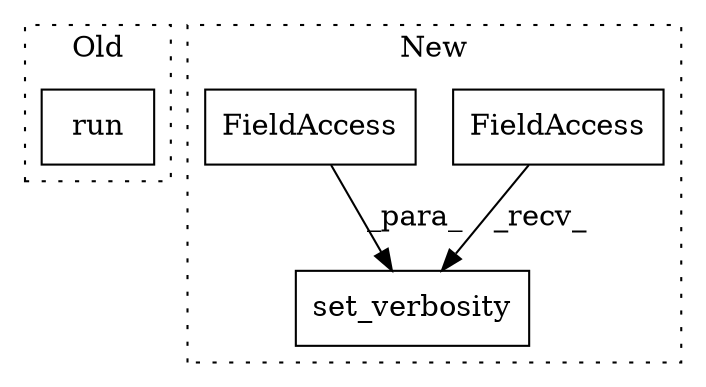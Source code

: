 digraph G {
subgraph cluster0 {
1 [label="run" a="32" s="2343,2382" l="4,1" shape="box"];
label = "Old";
style="dotted";
}
subgraph cluster1 {
2 [label="set_verbosity" a="32" s="2435,2472" l="14,1" shape="box"];
3 [label="FieldAccess" a="22" s="2416" l="18" shape="box"];
4 [label="FieldAccess" a="22" s="2449" l="23" shape="box"];
label = "New";
style="dotted";
}
3 -> 2 [label="_recv_"];
4 -> 2 [label="_para_"];
}